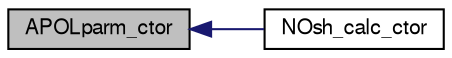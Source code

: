 digraph "APOLparm_ctor"
{
  edge [fontname="FreeSans",fontsize="10",labelfontname="FreeSans",labelfontsize="10"];
  node [fontname="FreeSans",fontsize="10",shape=record];
  rankdir="LR";
  Node1 [label="APOLparm_ctor",height=0.2,width=0.4,color="black", fillcolor="grey75", style="filled" fontcolor="black"];
  Node1 -> Node2 [dir="back",color="midnightblue",fontsize="10",style="solid",fontname="FreeSans"];
  Node2 [label="NOsh_calc_ctor",height=0.2,width=0.4,color="black", fillcolor="white", style="filled",URL="$group___n_osh.html#ga115dd2cd52f190dbb5112cf553fd28ac",tooltip="Construct NOsh_calc."];
}
